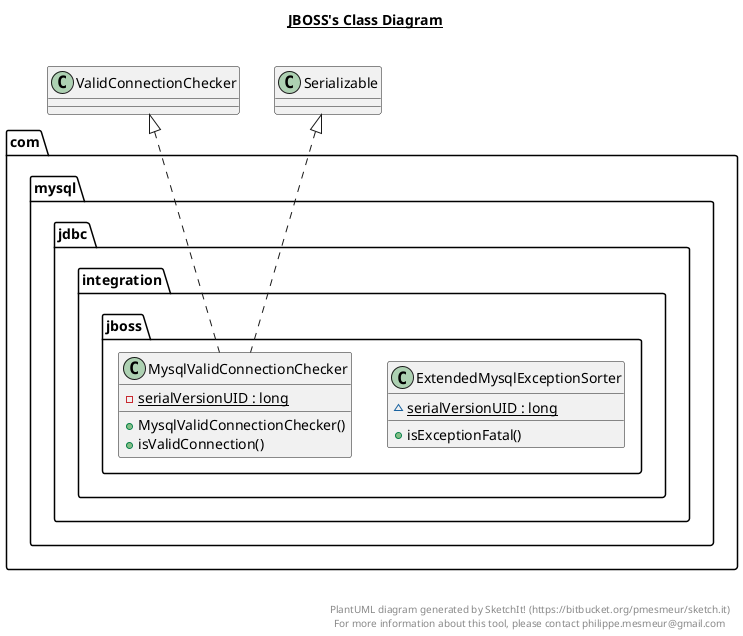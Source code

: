 @startuml

title __JBOSS's Class Diagram__\n

  namespace com.mysql.jdbc {
    namespace integration.jboss {
      class com.mysql.jdbc.integration.jboss.ExtendedMysqlExceptionSorter {
          {static} ~ serialVersionUID : long
          + isExceptionFatal()
      }
    }
  }
  

  namespace com.mysql.jdbc {
    namespace integration.jboss {
      class com.mysql.jdbc.integration.jboss.MysqlValidConnectionChecker {
          {static} - serialVersionUID : long
          + MysqlValidConnectionChecker()
          + isValidConnection()
      }
    }
  }
  

  com.mysql.jdbc.integration.jboss.MysqlValidConnectionChecker .up.|> Serializable
  com.mysql.jdbc.integration.jboss.MysqlValidConnectionChecker .up.|> ValidConnectionChecker


right footer


PlantUML diagram generated by SketchIt! (https://bitbucket.org/pmesmeur/sketch.it)
For more information about this tool, please contact philippe.mesmeur@gmail.com
endfooter

@enduml
